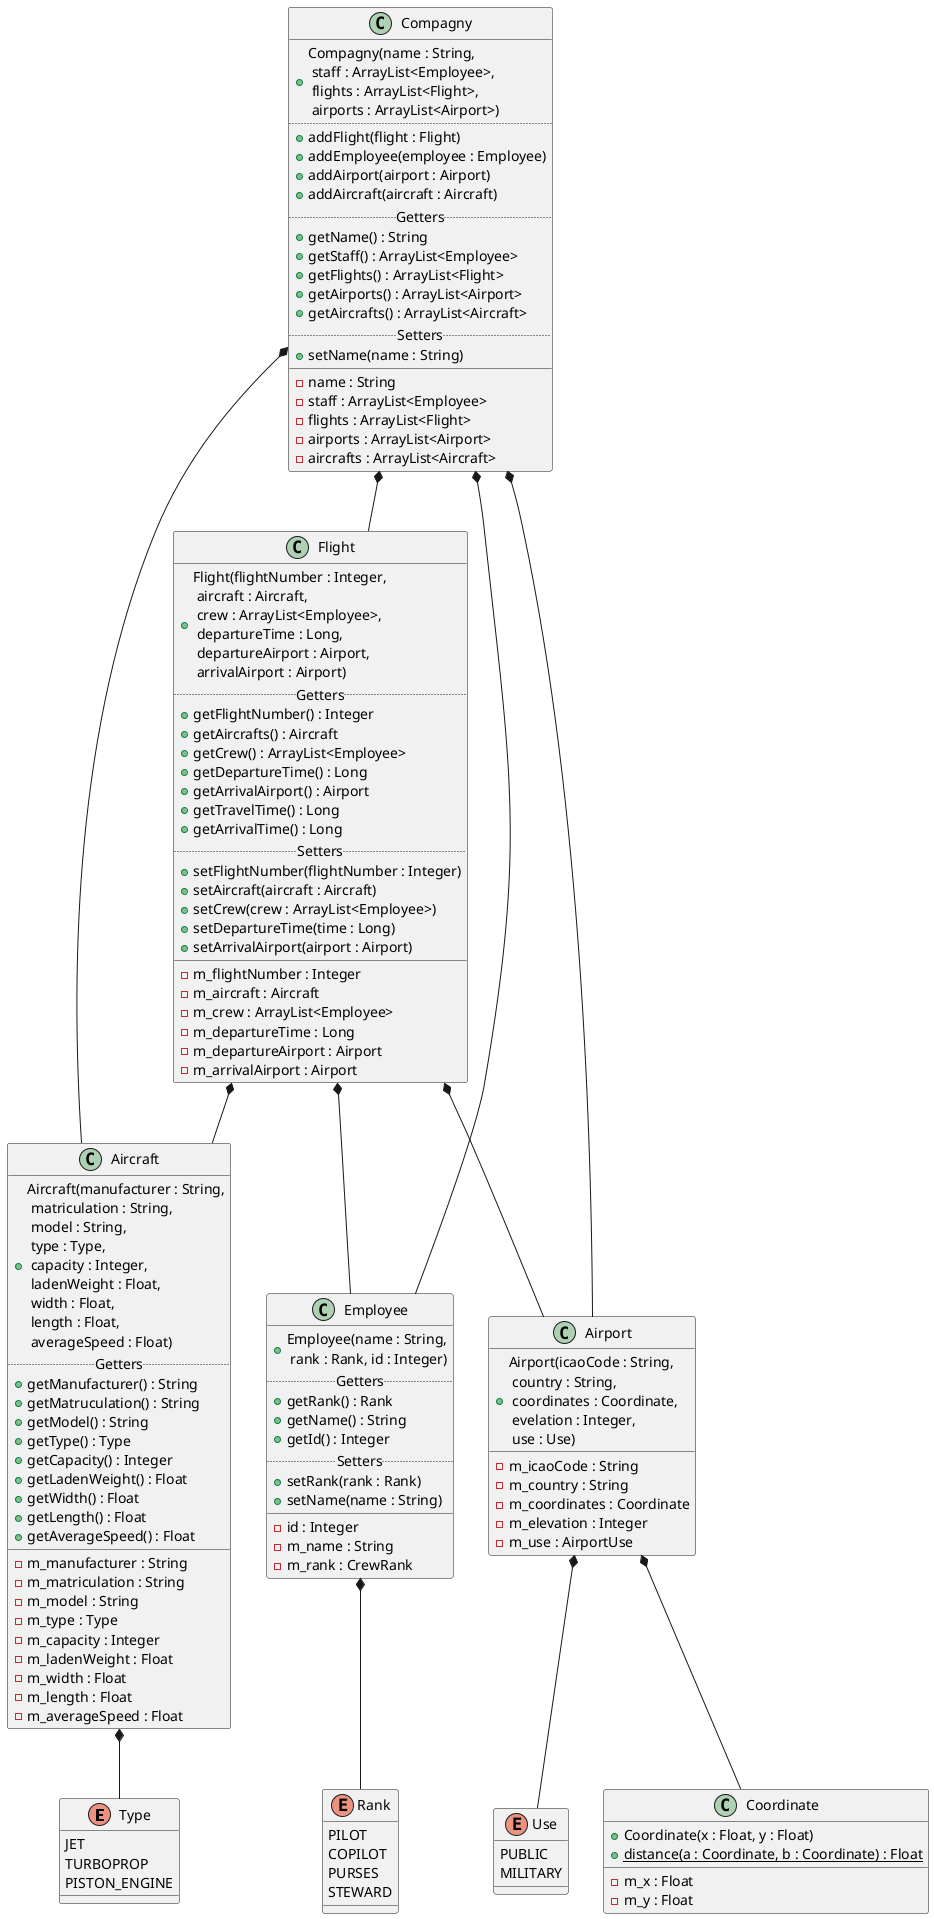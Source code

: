 @startuml
enum Type {
    JET
    TURBOPROP
    PISTON_ENGINE
}

enum Use {
    PUBLIC
    MILITARY
}

enum Rank {
    PILOT
    COPILOT
    PURSES
    STEWARD
}

class Compagny {
    + Compagny(name : String,\n staff : ArrayList<Employee>,\n flights : ArrayList<Flight>,\n airports : ArrayList<Airport>)
    ..
    + addFlight(flight : Flight)
    + addEmployee(employee : Employee)
    + addAirport(airport : Airport)
    + addAircraft(aircraft : Aircraft)
    .. Getters ..
    + getName() : String
    + getStaff() : ArrayList<Employee>
    + getFlights() : ArrayList<Flight>
    + getAirports() : ArrayList<Airport>
    + getAircrafts() : ArrayList<Aircraft>
    .. Setters ..
    + setName(name : String)
    __
    - name : String
    - staff : ArrayList<Employee>
    - flights : ArrayList<Flight>
    - airports : ArrayList<Airport>
    - aircrafts : ArrayList<Aircraft>
}

class Aircraft {
    + Aircraft(manufacturer : String,\n matriculation : String,\n model : String,\n type : Type,\n capacity : Integer,\n ladenWeight : Float,\n width : Float,\n length : Float,\n averageSpeed : Float)
    .. Getters ..
    + getManufacturer() : String
    + getMatruculation() : String
    + getModel() : String
    + getType() : Type
    + getCapacity() : Integer
    + getLadenWeight() : Float
    + getWidth() : Float
    + getLength() : Float
    + getAverageSpeed() : Float
    __
    - m_manufacturer : String
    - m_matriculation : String
    - m_model : String
    - m_type : Type
    - m_capacity : Integer
    - m_ladenWeight : Float
    - m_width : Float
    - m_length : Float
    - m_averageSpeed : Float
}

class Employee {
    + Employee(name : String,\n rank : Rank, id : Integer)
    .. Getters ..
    + getRank() : Rank
    + getName() : String
    + getId() : Integer
    .. Setters ..
    + setRank(rank : Rank)
    + setName(name : String)
    __
    - id : Integer
    - m_name : String
    - m_rank : CrewRank
}

class Coordinate {
    + Coordinate(x : Float, y : Float)
    + {static} distance(a : Coordinate, b : Coordinate) : Float
    __
    - m_x : Float
    - m_y : Float
}

class Airport {
    + Airport(icaoCode : String,\n country : String,\n coordinates : Coordinate,\n evelation : Integer,\n use : Use)
    __
    - m_icaoCode : String
    - m_country : String
    - m_coordinates : Coordinate
    - m_elevation : Integer
    - m_use : AirportUse
}

class Flight {
    + Flight(flightNumber : Integer,\n aircraft : Aircraft,\n crew : ArrayList<Employee>,\n departureTime : Long,\n departureAirport : Airport,\n arrivalAirport : Airport)
    .. Getters ..
    + getFlightNumber() : Integer
    + getAircrafts() : Aircraft
    + getCrew() : ArrayList<Employee>
    + getDepartureTime() : Long
    + getArrivalAirport() : Airport
    + getTravelTime() : Long
    + getArrivalTime() : Long
    .. Setters ..
    + setFlightNumber(flightNumber : Integer)
    + setAircraft(aircraft : Aircraft)
    + setCrew(crew : ArrayList<Employee>)
    + setDepartureTime(time : Long)
    + setArrivalAirport(airport : Airport)
    __
    - m_flightNumber : Integer
    - m_aircraft : Aircraft
    - m_crew : ArrayList<Employee>
    - m_departureTime : Long
    - m_departureAirport : Airport
    - m_arrivalAirport : Airport
}

Compagny *-- Airport
Compagny *-- Aircraft
Compagny *-- Employee
Compagny *-- Flight

Aircraft *-- Type

Employee *-- Rank

Airport *-- Use
Airport *-- Coordinate

Flight *-- Aircraft
Flight *-- Airport
Flight *-- Employee
@enduml